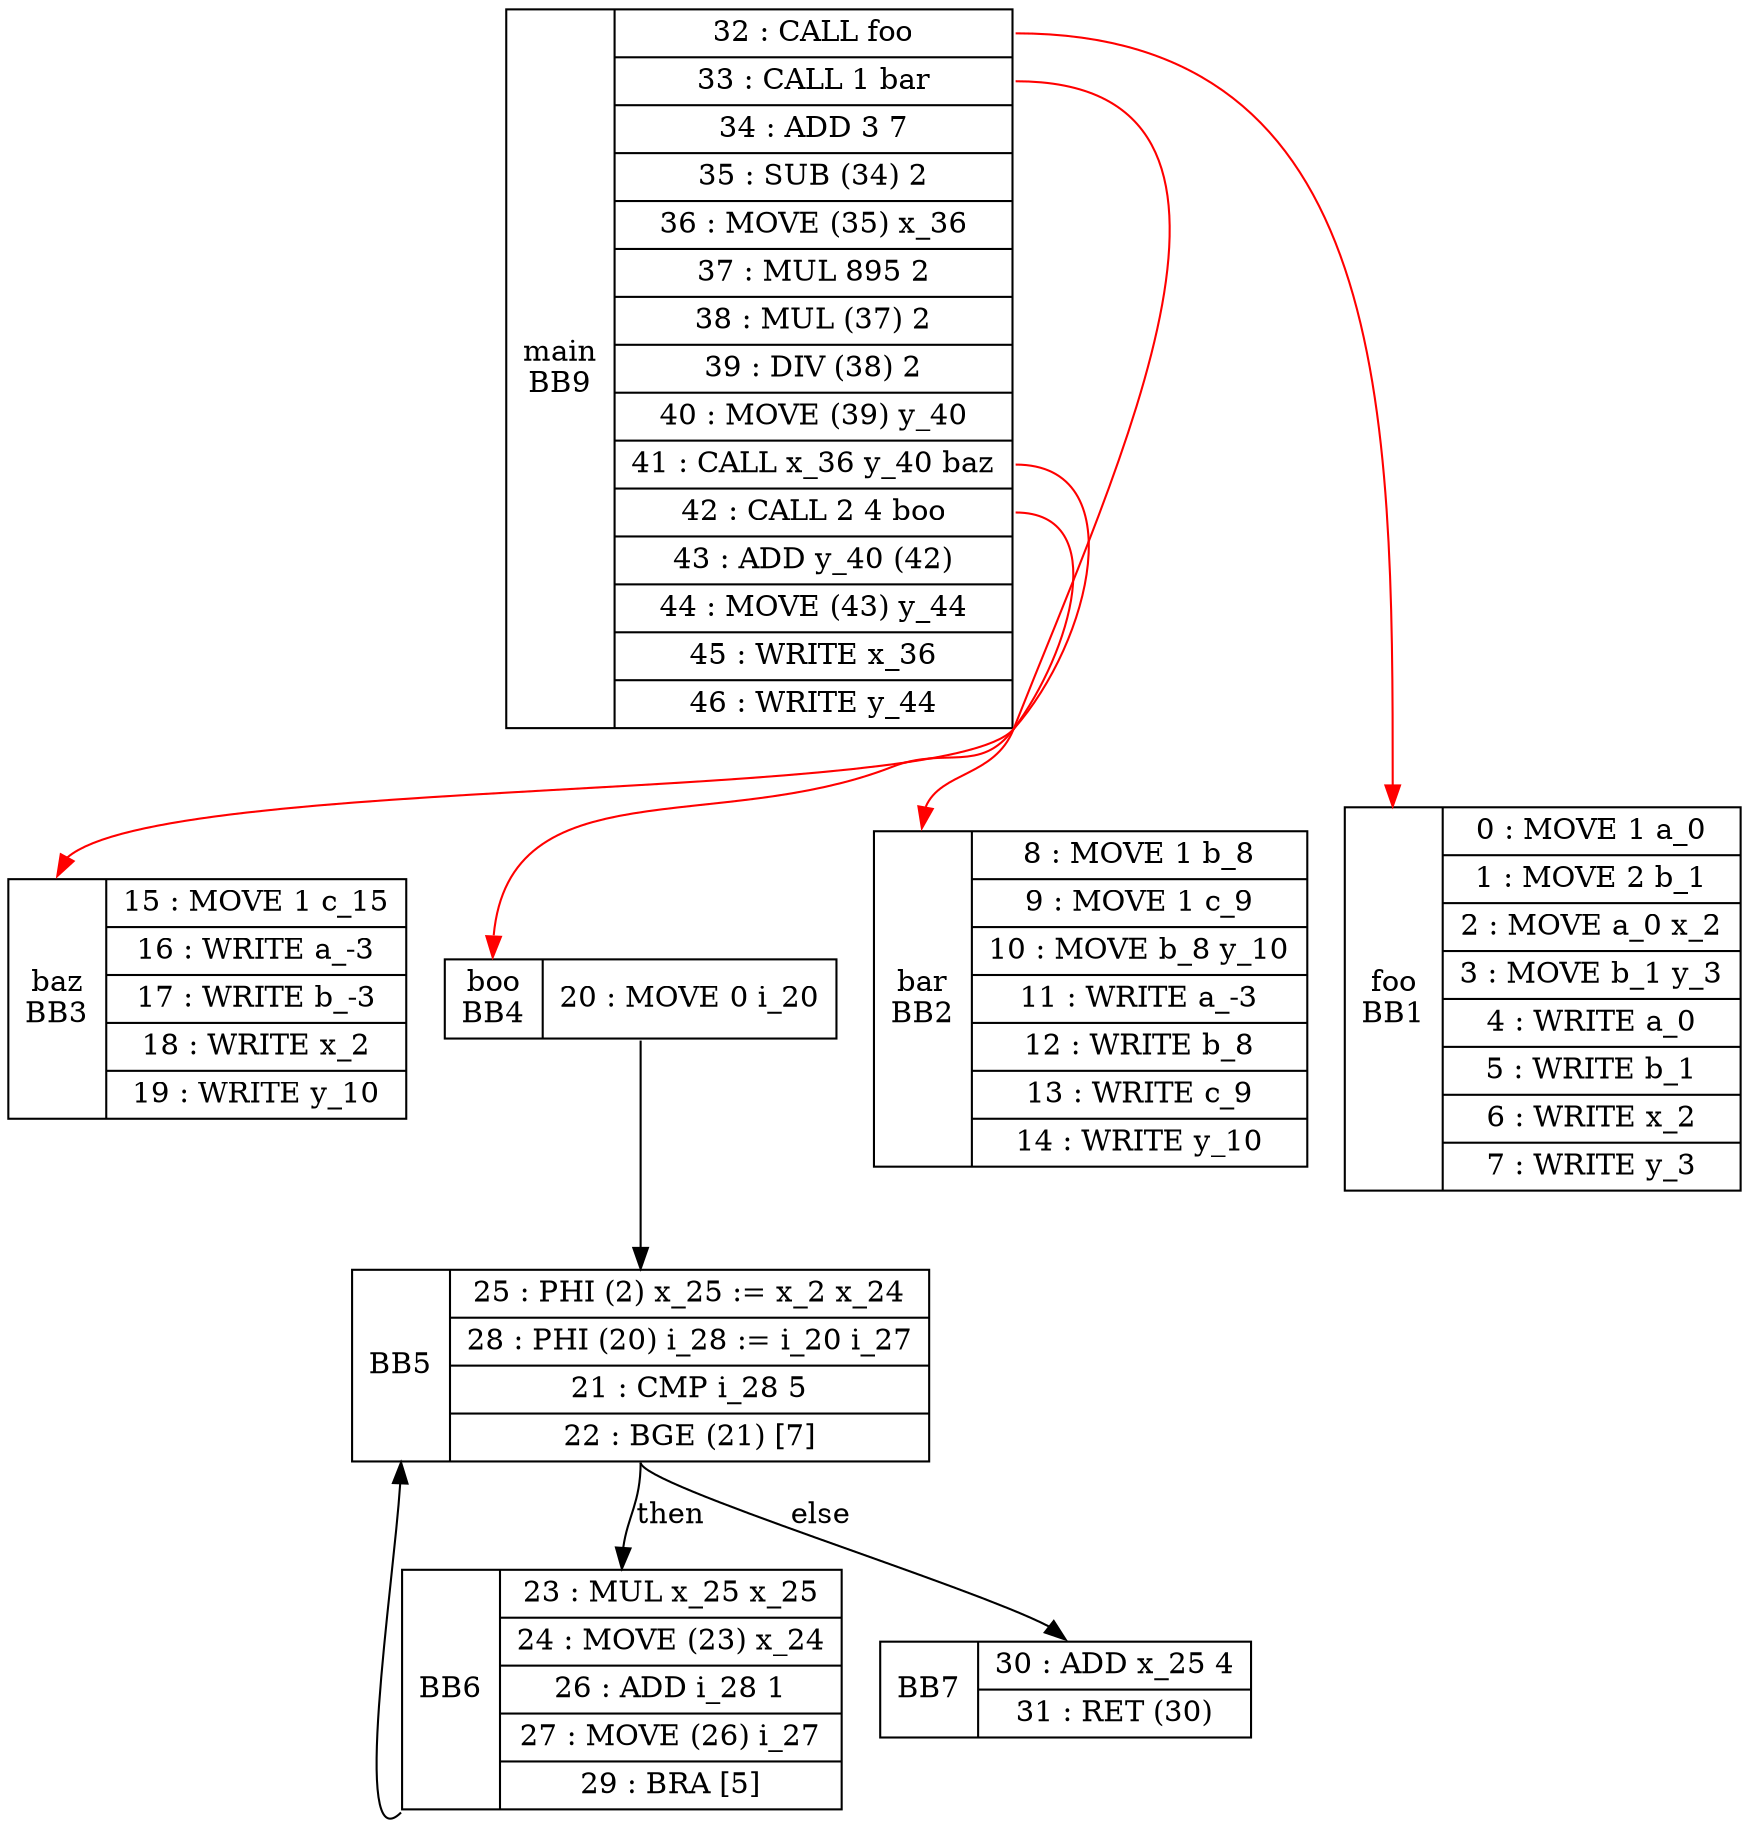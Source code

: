 digraph G {
BB3[shape=record, label="<b>baz\nBB3|{15 : MOVE 1 c_15 |16 : WRITE a_-3 |17 : WRITE b_-3 |18 : WRITE x_2 |19 : WRITE y_10 }"];
BB4[shape=record, label="<b>boo\nBB4|{20 : MOVE 0 i_20 }"];
BB4:s -> BB5:n [label=""];
BB5[shape=record, label="<b>BB5|{25 : PHI (2) x_25 := x_2 x_24 |28 : PHI (20) i_28 := i_20 i_27 |21 : CMP i_28 5 |22 : BGE (21) [7] }"];
BB5:s -> BB6:n [label="then"];
BB5:s -> BB7:n [label="else"];
BB6[shape=record, label="<b>BB6|{23 : MUL x_25 x_25 |24 : MOVE (23) x_24 |26 : ADD i_28 1 |27 : MOVE (26) i_27 |29 : BRA [5] }"];
BB6:sw -> BB5:b [label=""];
BB7[shape=record, label="<b>BB7|{30 : ADD x_25 4 |31 : RET (30) }"];
BB9[shape=record, label="<b>main\nBB9|{<cf>32 : CALL foo |<cbar>33 : CALL 1 bar |34 : ADD 3 7 |35 : SUB (34) 2 |36 : MOVE (35) x_36 |37 : MUL 895 2 |38 : MUL (37) 2 |39 : DIV (38) 2 |40 : MOVE (39) y_40 |<cbz1>41 : CALL x_36 y_40 baz |<cbo1>42 : CALL 2 4 boo |43 : ADD y_40 (42) |44 : MOVE (43) y_44 |45 : WRITE x_36 |46 : WRITE y_44 }"];
BB2[shape=record, label="<b>bar\nBB2|{8 : MOVE 1 b_8 |9 : MOVE 1 c_9 |10 : MOVE b_8 y_10 |11 : WRITE a_-3 |12 : WRITE b_8 |13 : WRITE c_9 |14 : WRITE y_10 }"];
BB1[shape=record, label="<b>foo\nBB1|{0 : MOVE 1 a_0 |1 : MOVE 2 b_1 |2 : MOVE a_0 x_2 |3 : MOVE b_1 y_3 |4 : WRITE a_0 |5 : WRITE b_1 |6 : WRITE x_2 |7 : WRITE y_3 }"];
BB9:cf -> BB1:b [color=red];
BB9:cbar -> BB2:b [color=red]; 
BB9:cbz1 -> BB3:b [color=red]; 
BB9:cbo1 -> BB4:b [color=red]; 
}
